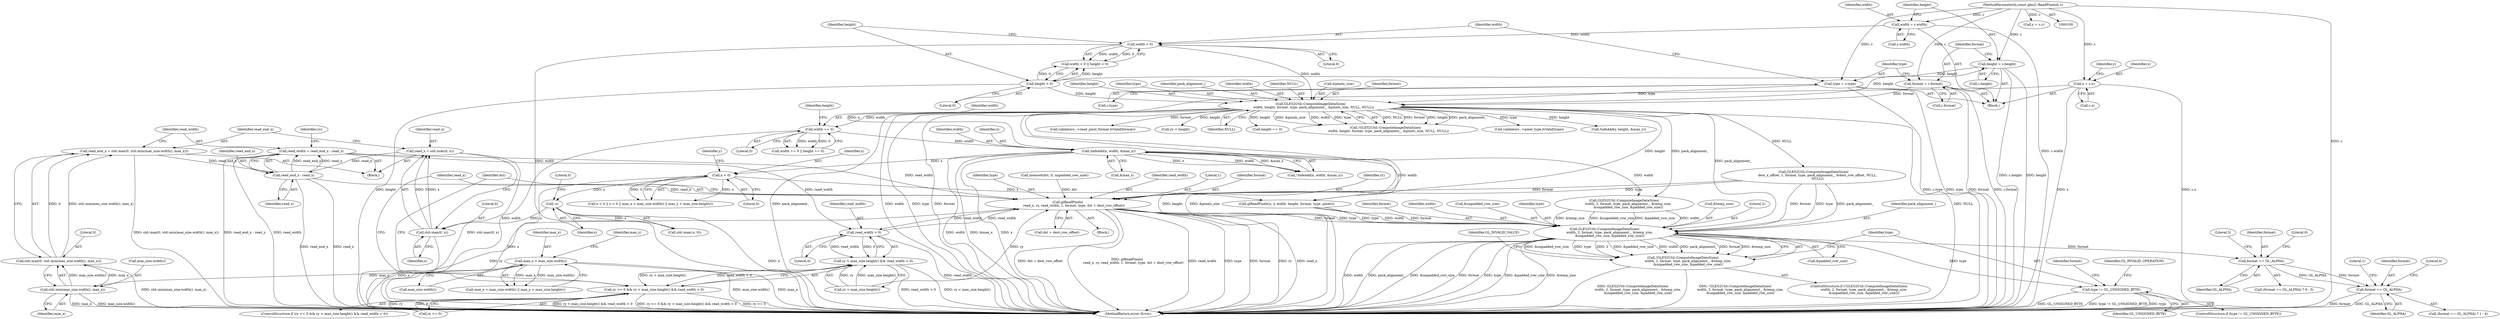 digraph "0_Chrome_3aad1a37affb1ab70d1897f2b03eb8c077264984_0@API" {
"1000359" [label="(Call,read_width = read_end_x - read_x)"];
"1000361" [label="(Call,read_end_x - read_x)"];
"1000351" [label="(Call,read_end_x = std::max(0, std::min(max_size.width(), max_x)))"];
"1000353" [label="(Call,std::max(0, std::min(max_size.width(), max_x)))"];
"1000355" [label="(Call,std::min(max_size.width(), max_x))"];
"1000280" [label="(Call,max_x > max_size.width())"];
"1000345" [label="(Call,read_x = std::max(0, x))"];
"1000347" [label="(Call,std::max(0, x))"];
"1000315" [label="(Call,-x)"];
"1000272" [label="(Call,x < 0)"];
"1000243" [label="(Call,SafeAdd(x, width, &max_x))"];
"1000105" [label="(Call,x = c.x)"];
"1000102" [label="(MethodParameterIn,const gles2::ReadPixels& c)"];
"1000225" [label="(Call,width == 0)"];
"1000159" [label="(Call,GLES2Util::ComputeImageDataSizes(\n      width, height, format, type, pack_alignment_, &pixels_size, NULL, NULL))"];
"1000142" [label="(Call,width < 0)"];
"1000117" [label="(Call,width = c.width)"];
"1000145" [label="(Call,height < 0)"];
"1000123" [label="(Call,height = c.height)"];
"1000129" [label="(Call,format = c.format)"];
"1000135" [label="(Call,type = c.type)"];
"1000394" [label="(Call,read_width > 0)"];
"1000390" [label="(Call,ry < max_size.height() && read_width > 0)"];
"1000386" [label="(Call,ry >= 0 && ry < max_size.height() && read_width > 0)"];
"1000398" [label="(Call,glReadPixels(\n            read_x, ry, read_width, 1, format, type, dst + dest_row_offset))"];
"1000460" [label="(Call,GLES2Util::ComputeImageDataSizes(\n          width, 2, format, type, pack_alignment_, &temp_size,\n          &unpadded_row_size, &padded_row_size))"];
"1000459" [label="(Call,!GLES2Util::ComputeImageDataSizes(\n          width, 2, format, type, pack_alignment_, &temp_size,\n          &unpadded_row_size, &padded_row_size))"];
"1000480" [label="(Call,type != GL_UNSIGNED_BYTE)"];
"1000501" [label="(Call,format == GL_ALPHA)"];
"1000510" [label="(Call,format == GL_ALPHA)"];
"1000224" [label="(Call,width == 0 || height == 0)"];
"1000227" [label="(Literal,0)"];
"1000465" [label="(Identifier,pack_alignment_)"];
"1000400" [label="(Identifier,ry)"];
"1000124" [label="(Identifier,height)"];
"1000385" [label="(ControlStructure,if (ry >= 0 && ry < max_size.height() && read_width > 0))"];
"1000226" [label="(Identifier,width)"];
"1000359" [label="(Call,read_width = read_end_x - read_x)"];
"1000137" [label="(Call,c.type)"];
"1000279" [label="(Call,max_x > max_size.width() || max_y > max_size.height())"];
"1000491" [label="(Identifier,format)"];
"1000277" [label="(Identifier,y)"];
"1000118" [label="(Identifier,width)"];
"1000367" [label="(Identifier,yy)"];
"1000463" [label="(Identifier,format)"];
"1000203" [label="(Call,validators_->read_pixel_format.IsValid(format))"];
"1000458" [label="(ControlStructure,if (!GLES2Util::ComputeImageDataSizes(\n          width, 2, format, type, pack_alignment_, &temp_size,\n          &unpadded_row_size, &padded_row_size)))"];
"1000399" [label="(Identifier,read_x)"];
"1000386" [label="(Call,ry >= 0 && ry < max_size.height() && read_width > 0)"];
"1000503" [label="(Identifier,GL_ALPHA)"];
"1000357" [label="(Identifier,max_x)"];
"1000272" [label="(Call,x < 0)"];
"1000129" [label="(Call,format = c.format)"];
"1000369" [label="(Call,yy < height)"];
"1000510" [label="(Call,format == GL_ALPHA)"];
"1000135" [label="(Call,type = c.type)"];
"1000405" [label="(Call,dst + dest_row_offset)"];
"1000362" [label="(Identifier,read_end_x)"];
"1000225" [label="(Call,width == 0)"];
"1000355" [label="(Call,std::min(max_size.width(), max_x))"];
"1000470" [label="(Call,&padded_row_size)"];
"1000246" [label="(Call,&max_x)"];
"1000404" [label="(Identifier,type)"];
"1000316" [label="(Identifier,x)"];
"1000131" [label="(Call,c.format)"];
"1000460" [label="(Call,GLES2Util::ComputeImageDataSizes(\n          width, 2, format, type, pack_alignment_, &temp_size,\n          &unpadded_row_size, &padded_row_size))"];
"1000165" [label="(Call,&pixels_size)"];
"1000361" [label="(Call,read_end_x - read_x)"];
"1000564" [label="(MethodReturn,error::Error)"];
"1000168" [label="(Identifier,NULL)"];
"1000480" [label="(Call,type != GL_UNSIGNED_BYTE)"];
"1000123" [label="(Call,height = c.height)"];
"1000286" [label="(Block,)"];
"1000513" [label="(Literal,1)"];
"1000381" [label="(Call,memset(dst, 0, unpadded_row_size))"];
"1000119" [label="(Call,c.width)"];
"1000159" [label="(Call,GLES2Util::ComputeImageDataSizes(\n      width, height, format, type, pack_alignment_, &pixels_size, NULL, NULL))"];
"1000105" [label="(Call,x = c.x)"];
"1000162" [label="(Identifier,format)"];
"1000505" [label="(Literal,3)"];
"1000485" [label="(Identifier,GL_INVALID_OPERATION)"];
"1000144" [label="(Literal,0)"];
"1000229" [label="(Identifier,height)"];
"1000500" [label="(Call,(format == GL_ALPHA) ? 0 : 3)"];
"1000345" [label="(Call,read_x = std::max(0, x))"];
"1000117" [label="(Call,width = c.width)"];
"1000107" [label="(Call,c.x)"];
"1000387" [label="(Call,ry >= 0)"];
"1000352" [label="(Identifier,read_end_x)"];
"1000284" [label="(Identifier,max_y)"];
"1000242" [label="(Call,!SafeAdd(x, width, &max_x))"];
"1000282" [label="(Call,max_size.width())"];
"1000245" [label="(Identifier,width)"];
"1000228" [label="(Call,height == 0)"];
"1000102" [label="(MethodParameterIn,const gles2::ReadPixels& c)"];
"1000511" [label="(Identifier,format)"];
"1000396" [label="(Literal,0)"];
"1000474" [label="(Identifier,GL_INVALID_VALUE)"];
"1000459" [label="(Call,!GLES2Util::ComputeImageDataSizes(\n          width, 2, format, type, pack_alignment_, &temp_size,\n          &unpadded_row_size, &padded_row_size))"];
"1000143" [label="(Identifier,width)"];
"1000161" [label="(Identifier,height)"];
"1000409" [label="(Identifier,dst)"];
"1000461" [label="(Identifier,width)"];
"1000141" [label="(Call,width < 0 || height < 0)"];
"1000314" [label="(Call,std::max(-x, 0))"];
"1000292" [label="(Call,GLES2Util::ComputeImageDataSizes(\n        width, 2, format, type, pack_alignment_, &temp_size,\n        &unpadded_row_size, &padded_row_size))"];
"1000142" [label="(Call,width < 0)"];
"1000315" [label="(Call,-x)"];
"1000468" [label="(Call,&unpadded_row_size)"];
"1000363" [label="(Identifier,read_x)"];
"1000244" [label="(Identifier,x)"];
"1000146" [label="(Identifier,height)"];
"1000351" [label="(Call,read_end_x = std::max(0, std::min(max_size.width(), max_x)))"];
"1000112" [label="(Identifier,y)"];
"1000346" [label="(Identifier,read_x)"];
"1000158" [label="(Call,!GLES2Util::ComputeImageDataSizes(\n      width, height, format, type, pack_alignment_, &pixels_size, NULL, NULL))"];
"1000502" [label="(Identifier,format)"];
"1000349" [label="(Identifier,x)"];
"1000271" [label="(Call,x < 0 || y < 0 || max_x > max_size.width() || max_y > max_size.height())"];
"1000163" [label="(Identifier,type)"];
"1000479" [label="(ControlStructure,if (type != GL_UNSIGNED_BYTE))"];
"1000401" [label="(Identifier,read_width)"];
"1000394" [label="(Call,read_width > 0)"];
"1000147" [label="(Literal,0)"];
"1000512" [label="(Identifier,GL_ALPHA)"];
"1000391" [label="(Call,ry < max_size.height())"];
"1000347" [label="(Call,std::max(0, x))"];
"1000464" [label="(Identifier,type)"];
"1000280" [label="(Call,max_x > max_size.width())"];
"1000348" [label="(Literal,0)"];
"1000321" [label="(Call,GLES2Util::ComputeImageDataSizes(\n        dest_x_offset, 1, format, type, pack_alignment_, &dest_row_offset, NULL,\n        NULL))"];
"1000509" [label="(Call,(format == GL_ALPHA) ? 1 : 4)"];
"1000390" [label="(Call,ry < max_size.height() && read_width > 0)"];
"1000125" [label="(Call,c.height)"];
"1000354" [label="(Literal,0)"];
"1000164" [label="(Identifier,pack_alignment_)"];
"1000514" [label="(Literal,4)"];
"1000145" [label="(Call,height < 0)"];
"1000214" [label="(Call,validators_->pixel_type.IsValid(type))"];
"1000395" [label="(Identifier,read_width)"];
"1000397" [label="(Block,)"];
"1000130" [label="(Identifier,format)"];
"1000281" [label="(Identifier,max_x)"];
"1000402" [label="(Literal,1)"];
"1000501" [label="(Call,format == GL_ALPHA)"];
"1000249" [label="(Call,SafeAdd(y, height, &max_y))"];
"1000466" [label="(Call,&temp_size)"];
"1000413" [label="(Call,glReadPixels(x, y, width, height, format, type, pixels))"];
"1000103" [label="(Block,)"];
"1000273" [label="(Identifier,x)"];
"1000356" [label="(Call,max_size.width())"];
"1000106" [label="(Identifier,x)"];
"1000111" [label="(Call,y = c.y)"];
"1000482" [label="(Identifier,GL_UNSIGNED_BYTE)"];
"1000243" [label="(Call,SafeAdd(x, width, &max_x))"];
"1000504" [label="(Literal,0)"];
"1000398" [label="(Call,glReadPixels(\n            read_x, ry, read_width, 1, format, type, dst + dest_row_offset))"];
"1000360" [label="(Identifier,read_width)"];
"1000317" [label="(Literal,0)"];
"1000353" [label="(Call,std::max(0, std::min(max_size.width(), max_x)))"];
"1000160" [label="(Identifier,width)"];
"1000462" [label="(Literal,2)"];
"1000481" [label="(Identifier,type)"];
"1000167" [label="(Identifier,NULL)"];
"1000403" [label="(Identifier,format)"];
"1000274" [label="(Literal,0)"];
"1000136" [label="(Identifier,type)"];
"1000359" -> "1000286"  [label="AST: "];
"1000359" -> "1000361"  [label="CFG: "];
"1000360" -> "1000359"  [label="AST: "];
"1000361" -> "1000359"  [label="AST: "];
"1000367" -> "1000359"  [label="CFG: "];
"1000359" -> "1000564"  [label="DDG: read_end_x - read_x"];
"1000359" -> "1000564"  [label="DDG: read_width"];
"1000361" -> "1000359"  [label="DDG: read_end_x"];
"1000361" -> "1000359"  [label="DDG: read_x"];
"1000359" -> "1000394"  [label="DDG: read_width"];
"1000359" -> "1000398"  [label="DDG: read_width"];
"1000361" -> "1000363"  [label="CFG: "];
"1000362" -> "1000361"  [label="AST: "];
"1000363" -> "1000361"  [label="AST: "];
"1000361" -> "1000564"  [label="DDG: read_end_x"];
"1000361" -> "1000564"  [label="DDG: read_x"];
"1000351" -> "1000361"  [label="DDG: read_end_x"];
"1000345" -> "1000361"  [label="DDG: read_x"];
"1000361" -> "1000398"  [label="DDG: read_x"];
"1000351" -> "1000286"  [label="AST: "];
"1000351" -> "1000353"  [label="CFG: "];
"1000352" -> "1000351"  [label="AST: "];
"1000353" -> "1000351"  [label="AST: "];
"1000360" -> "1000351"  [label="CFG: "];
"1000351" -> "1000564"  [label="DDG: std::max(0, std::min(max_size.width(), max_x))"];
"1000353" -> "1000351"  [label="DDG: 0"];
"1000353" -> "1000351"  [label="DDG: std::min(max_size.width(), max_x)"];
"1000353" -> "1000355"  [label="CFG: "];
"1000354" -> "1000353"  [label="AST: "];
"1000355" -> "1000353"  [label="AST: "];
"1000353" -> "1000564"  [label="DDG: std::min(max_size.width(), max_x)"];
"1000355" -> "1000353"  [label="DDG: max_size.width()"];
"1000355" -> "1000353"  [label="DDG: max_x"];
"1000355" -> "1000357"  [label="CFG: "];
"1000356" -> "1000355"  [label="AST: "];
"1000357" -> "1000355"  [label="AST: "];
"1000355" -> "1000564"  [label="DDG: max_size.width()"];
"1000355" -> "1000564"  [label="DDG: max_x"];
"1000280" -> "1000355"  [label="DDG: max_x"];
"1000280" -> "1000279"  [label="AST: "];
"1000280" -> "1000282"  [label="CFG: "];
"1000281" -> "1000280"  [label="AST: "];
"1000282" -> "1000280"  [label="AST: "];
"1000284" -> "1000280"  [label="CFG: "];
"1000279" -> "1000280"  [label="CFG: "];
"1000280" -> "1000564"  [label="DDG: max_size.width()"];
"1000280" -> "1000564"  [label="DDG: max_x"];
"1000280" -> "1000279"  [label="DDG: max_x"];
"1000280" -> "1000279"  [label="DDG: max_size.width()"];
"1000345" -> "1000286"  [label="AST: "];
"1000345" -> "1000347"  [label="CFG: "];
"1000346" -> "1000345"  [label="AST: "];
"1000347" -> "1000345"  [label="AST: "];
"1000352" -> "1000345"  [label="CFG: "];
"1000345" -> "1000564"  [label="DDG: std::max(0, x)"];
"1000347" -> "1000345"  [label="DDG: 0"];
"1000347" -> "1000345"  [label="DDG: x"];
"1000347" -> "1000349"  [label="CFG: "];
"1000348" -> "1000347"  [label="AST: "];
"1000349" -> "1000347"  [label="AST: "];
"1000347" -> "1000564"  [label="DDG: x"];
"1000315" -> "1000347"  [label="DDG: x"];
"1000315" -> "1000314"  [label="AST: "];
"1000315" -> "1000316"  [label="CFG: "];
"1000316" -> "1000315"  [label="AST: "];
"1000317" -> "1000315"  [label="CFG: "];
"1000315" -> "1000564"  [label="DDG: x"];
"1000315" -> "1000314"  [label="DDG: x"];
"1000272" -> "1000315"  [label="DDG: x"];
"1000272" -> "1000271"  [label="AST: "];
"1000272" -> "1000274"  [label="CFG: "];
"1000273" -> "1000272"  [label="AST: "];
"1000274" -> "1000272"  [label="AST: "];
"1000277" -> "1000272"  [label="CFG: "];
"1000271" -> "1000272"  [label="CFG: "];
"1000272" -> "1000564"  [label="DDG: x"];
"1000272" -> "1000271"  [label="DDG: x"];
"1000272" -> "1000271"  [label="DDG: 0"];
"1000243" -> "1000272"  [label="DDG: x"];
"1000272" -> "1000413"  [label="DDG: x"];
"1000243" -> "1000242"  [label="AST: "];
"1000243" -> "1000246"  [label="CFG: "];
"1000244" -> "1000243"  [label="AST: "];
"1000245" -> "1000243"  [label="AST: "];
"1000246" -> "1000243"  [label="AST: "];
"1000242" -> "1000243"  [label="CFG: "];
"1000243" -> "1000564"  [label="DDG: x"];
"1000243" -> "1000564"  [label="DDG: width"];
"1000243" -> "1000564"  [label="DDG: &max_x"];
"1000243" -> "1000242"  [label="DDG: x"];
"1000243" -> "1000242"  [label="DDG: width"];
"1000243" -> "1000242"  [label="DDG: &max_x"];
"1000105" -> "1000243"  [label="DDG: x"];
"1000225" -> "1000243"  [label="DDG: width"];
"1000243" -> "1000292"  [label="DDG: width"];
"1000243" -> "1000413"  [label="DDG: width"];
"1000105" -> "1000103"  [label="AST: "];
"1000105" -> "1000107"  [label="CFG: "];
"1000106" -> "1000105"  [label="AST: "];
"1000107" -> "1000105"  [label="AST: "];
"1000112" -> "1000105"  [label="CFG: "];
"1000105" -> "1000564"  [label="DDG: c.x"];
"1000105" -> "1000564"  [label="DDG: x"];
"1000102" -> "1000105"  [label="DDG: c"];
"1000102" -> "1000100"  [label="AST: "];
"1000102" -> "1000564"  [label="DDG: c"];
"1000102" -> "1000111"  [label="DDG: c"];
"1000102" -> "1000117"  [label="DDG: c"];
"1000102" -> "1000123"  [label="DDG: c"];
"1000102" -> "1000129"  [label="DDG: c"];
"1000102" -> "1000135"  [label="DDG: c"];
"1000225" -> "1000224"  [label="AST: "];
"1000225" -> "1000227"  [label="CFG: "];
"1000226" -> "1000225"  [label="AST: "];
"1000227" -> "1000225"  [label="AST: "];
"1000229" -> "1000225"  [label="CFG: "];
"1000224" -> "1000225"  [label="CFG: "];
"1000225" -> "1000564"  [label="DDG: width"];
"1000225" -> "1000224"  [label="DDG: width"];
"1000225" -> "1000224"  [label="DDG: 0"];
"1000159" -> "1000225"  [label="DDG: width"];
"1000159" -> "1000158"  [label="AST: "];
"1000159" -> "1000168"  [label="CFG: "];
"1000160" -> "1000159"  [label="AST: "];
"1000161" -> "1000159"  [label="AST: "];
"1000162" -> "1000159"  [label="AST: "];
"1000163" -> "1000159"  [label="AST: "];
"1000164" -> "1000159"  [label="AST: "];
"1000165" -> "1000159"  [label="AST: "];
"1000167" -> "1000159"  [label="AST: "];
"1000168" -> "1000159"  [label="AST: "];
"1000158" -> "1000159"  [label="CFG: "];
"1000159" -> "1000564"  [label="DDG: NULL"];
"1000159" -> "1000564"  [label="DDG: pack_alignment_"];
"1000159" -> "1000564"  [label="DDG: width"];
"1000159" -> "1000564"  [label="DDG: type"];
"1000159" -> "1000564"  [label="DDG: format"];
"1000159" -> "1000564"  [label="DDG: height"];
"1000159" -> "1000564"  [label="DDG: &pixels_size"];
"1000159" -> "1000158"  [label="DDG: NULL"];
"1000159" -> "1000158"  [label="DDG: format"];
"1000159" -> "1000158"  [label="DDG: height"];
"1000159" -> "1000158"  [label="DDG: pack_alignment_"];
"1000159" -> "1000158"  [label="DDG: &pixels_size"];
"1000159" -> "1000158"  [label="DDG: width"];
"1000159" -> "1000158"  [label="DDG: type"];
"1000142" -> "1000159"  [label="DDG: width"];
"1000145" -> "1000159"  [label="DDG: height"];
"1000123" -> "1000159"  [label="DDG: height"];
"1000129" -> "1000159"  [label="DDG: format"];
"1000135" -> "1000159"  [label="DDG: type"];
"1000159" -> "1000203"  [label="DDG: format"];
"1000159" -> "1000214"  [label="DDG: type"];
"1000159" -> "1000228"  [label="DDG: height"];
"1000159" -> "1000249"  [label="DDG: height"];
"1000159" -> "1000292"  [label="DDG: pack_alignment_"];
"1000159" -> "1000321"  [label="DDG: NULL"];
"1000159" -> "1000369"  [label="DDG: height"];
"1000159" -> "1000413"  [label="DDG: height"];
"1000159" -> "1000460"  [label="DDG: pack_alignment_"];
"1000142" -> "1000141"  [label="AST: "];
"1000142" -> "1000144"  [label="CFG: "];
"1000143" -> "1000142"  [label="AST: "];
"1000144" -> "1000142"  [label="AST: "];
"1000146" -> "1000142"  [label="CFG: "];
"1000141" -> "1000142"  [label="CFG: "];
"1000142" -> "1000564"  [label="DDG: width"];
"1000142" -> "1000141"  [label="DDG: width"];
"1000142" -> "1000141"  [label="DDG: 0"];
"1000117" -> "1000142"  [label="DDG: width"];
"1000117" -> "1000103"  [label="AST: "];
"1000117" -> "1000119"  [label="CFG: "];
"1000118" -> "1000117"  [label="AST: "];
"1000119" -> "1000117"  [label="AST: "];
"1000124" -> "1000117"  [label="CFG: "];
"1000117" -> "1000564"  [label="DDG: c.width"];
"1000145" -> "1000141"  [label="AST: "];
"1000145" -> "1000147"  [label="CFG: "];
"1000146" -> "1000145"  [label="AST: "];
"1000147" -> "1000145"  [label="AST: "];
"1000141" -> "1000145"  [label="CFG: "];
"1000145" -> "1000564"  [label="DDG: height"];
"1000145" -> "1000141"  [label="DDG: height"];
"1000145" -> "1000141"  [label="DDG: 0"];
"1000123" -> "1000145"  [label="DDG: height"];
"1000123" -> "1000103"  [label="AST: "];
"1000123" -> "1000125"  [label="CFG: "];
"1000124" -> "1000123"  [label="AST: "];
"1000125" -> "1000123"  [label="AST: "];
"1000130" -> "1000123"  [label="CFG: "];
"1000123" -> "1000564"  [label="DDG: c.height"];
"1000123" -> "1000564"  [label="DDG: height"];
"1000129" -> "1000103"  [label="AST: "];
"1000129" -> "1000131"  [label="CFG: "];
"1000130" -> "1000129"  [label="AST: "];
"1000131" -> "1000129"  [label="AST: "];
"1000136" -> "1000129"  [label="CFG: "];
"1000129" -> "1000564"  [label="DDG: format"];
"1000129" -> "1000564"  [label="DDG: c.format"];
"1000135" -> "1000103"  [label="AST: "];
"1000135" -> "1000137"  [label="CFG: "];
"1000136" -> "1000135"  [label="AST: "];
"1000137" -> "1000135"  [label="AST: "];
"1000143" -> "1000135"  [label="CFG: "];
"1000135" -> "1000564"  [label="DDG: type"];
"1000135" -> "1000564"  [label="DDG: c.type"];
"1000394" -> "1000390"  [label="AST: "];
"1000394" -> "1000396"  [label="CFG: "];
"1000395" -> "1000394"  [label="AST: "];
"1000396" -> "1000394"  [label="AST: "];
"1000390" -> "1000394"  [label="CFG: "];
"1000394" -> "1000564"  [label="DDG: read_width"];
"1000394" -> "1000390"  [label="DDG: read_width"];
"1000394" -> "1000390"  [label="DDG: 0"];
"1000398" -> "1000394"  [label="DDG: read_width"];
"1000394" -> "1000398"  [label="DDG: read_width"];
"1000390" -> "1000386"  [label="AST: "];
"1000390" -> "1000391"  [label="CFG: "];
"1000391" -> "1000390"  [label="AST: "];
"1000386" -> "1000390"  [label="CFG: "];
"1000390" -> "1000564"  [label="DDG: read_width > 0"];
"1000390" -> "1000564"  [label="DDG: ry < max_size.height()"];
"1000390" -> "1000386"  [label="DDG: ry < max_size.height()"];
"1000390" -> "1000386"  [label="DDG: read_width > 0"];
"1000391" -> "1000390"  [label="DDG: ry"];
"1000391" -> "1000390"  [label="DDG: max_size.height()"];
"1000386" -> "1000385"  [label="AST: "];
"1000386" -> "1000387"  [label="CFG: "];
"1000387" -> "1000386"  [label="AST: "];
"1000399" -> "1000386"  [label="CFG: "];
"1000409" -> "1000386"  [label="CFG: "];
"1000386" -> "1000564"  [label="DDG: ry >= 0"];
"1000386" -> "1000564"  [label="DDG: ry < max_size.height() && read_width > 0"];
"1000386" -> "1000564"  [label="DDG: ry >= 0 && ry < max_size.height() && read_width > 0"];
"1000387" -> "1000386"  [label="DDG: ry"];
"1000387" -> "1000386"  [label="DDG: 0"];
"1000398" -> "1000397"  [label="AST: "];
"1000398" -> "1000405"  [label="CFG: "];
"1000399" -> "1000398"  [label="AST: "];
"1000400" -> "1000398"  [label="AST: "];
"1000401" -> "1000398"  [label="AST: "];
"1000402" -> "1000398"  [label="AST: "];
"1000403" -> "1000398"  [label="AST: "];
"1000404" -> "1000398"  [label="AST: "];
"1000405" -> "1000398"  [label="AST: "];
"1000409" -> "1000398"  [label="CFG: "];
"1000398" -> "1000564"  [label="DDG: dst + dest_row_offset"];
"1000398" -> "1000564"  [label="DDG: glReadPixels(\n            read_x, ry, read_width, 1, format, type, dst + dest_row_offset)"];
"1000398" -> "1000564"  [label="DDG: read_width"];
"1000398" -> "1000564"  [label="DDG: type"];
"1000398" -> "1000564"  [label="DDG: format"];
"1000398" -> "1000564"  [label="DDG: ry"];
"1000398" -> "1000564"  [label="DDG: read_x"];
"1000391" -> "1000398"  [label="DDG: ry"];
"1000387" -> "1000398"  [label="DDG: ry"];
"1000321" -> "1000398"  [label="DDG: format"];
"1000321" -> "1000398"  [label="DDG: type"];
"1000381" -> "1000398"  [label="DDG: dst"];
"1000398" -> "1000460"  [label="DDG: format"];
"1000398" -> "1000460"  [label="DDG: type"];
"1000460" -> "1000459"  [label="AST: "];
"1000460" -> "1000470"  [label="CFG: "];
"1000461" -> "1000460"  [label="AST: "];
"1000462" -> "1000460"  [label="AST: "];
"1000463" -> "1000460"  [label="AST: "];
"1000464" -> "1000460"  [label="AST: "];
"1000465" -> "1000460"  [label="AST: "];
"1000466" -> "1000460"  [label="AST: "];
"1000468" -> "1000460"  [label="AST: "];
"1000470" -> "1000460"  [label="AST: "];
"1000459" -> "1000460"  [label="CFG: "];
"1000460" -> "1000564"  [label="DDG: width"];
"1000460" -> "1000564"  [label="DDG: pack_alignment_"];
"1000460" -> "1000564"  [label="DDG: &unpadded_row_size"];
"1000460" -> "1000564"  [label="DDG: format"];
"1000460" -> "1000564"  [label="DDG: type"];
"1000460" -> "1000564"  [label="DDG: &padded_row_size"];
"1000460" -> "1000564"  [label="DDG: &temp_size"];
"1000460" -> "1000459"  [label="DDG: &unpadded_row_size"];
"1000460" -> "1000459"  [label="DDG: type"];
"1000460" -> "1000459"  [label="DDG: 2"];
"1000460" -> "1000459"  [label="DDG: &padded_row_size"];
"1000460" -> "1000459"  [label="DDG: width"];
"1000460" -> "1000459"  [label="DDG: pack_alignment_"];
"1000460" -> "1000459"  [label="DDG: format"];
"1000460" -> "1000459"  [label="DDG: &temp_size"];
"1000292" -> "1000460"  [label="DDG: width"];
"1000292" -> "1000460"  [label="DDG: &temp_size"];
"1000292" -> "1000460"  [label="DDG: &unpadded_row_size"];
"1000292" -> "1000460"  [label="DDG: &padded_row_size"];
"1000413" -> "1000460"  [label="DDG: width"];
"1000413" -> "1000460"  [label="DDG: format"];
"1000413" -> "1000460"  [label="DDG: type"];
"1000321" -> "1000460"  [label="DDG: format"];
"1000321" -> "1000460"  [label="DDG: type"];
"1000321" -> "1000460"  [label="DDG: pack_alignment_"];
"1000460" -> "1000480"  [label="DDG: type"];
"1000460" -> "1000501"  [label="DDG: format"];
"1000459" -> "1000458"  [label="AST: "];
"1000474" -> "1000459"  [label="CFG: "];
"1000481" -> "1000459"  [label="CFG: "];
"1000459" -> "1000564"  [label="DDG: GLES2Util::ComputeImageDataSizes(\n          width, 2, format, type, pack_alignment_, &temp_size,\n          &unpadded_row_size, &padded_row_size)"];
"1000459" -> "1000564"  [label="DDG: !GLES2Util::ComputeImageDataSizes(\n          width, 2, format, type, pack_alignment_, &temp_size,\n          &unpadded_row_size, &padded_row_size)"];
"1000480" -> "1000479"  [label="AST: "];
"1000480" -> "1000482"  [label="CFG: "];
"1000481" -> "1000480"  [label="AST: "];
"1000482" -> "1000480"  [label="AST: "];
"1000485" -> "1000480"  [label="CFG: "];
"1000491" -> "1000480"  [label="CFG: "];
"1000480" -> "1000564"  [label="DDG: type != GL_UNSIGNED_BYTE"];
"1000480" -> "1000564"  [label="DDG: type"];
"1000480" -> "1000564"  [label="DDG: GL_UNSIGNED_BYTE"];
"1000501" -> "1000500"  [label="AST: "];
"1000501" -> "1000503"  [label="CFG: "];
"1000502" -> "1000501"  [label="AST: "];
"1000503" -> "1000501"  [label="AST: "];
"1000504" -> "1000501"  [label="CFG: "];
"1000505" -> "1000501"  [label="CFG: "];
"1000501" -> "1000510"  [label="DDG: format"];
"1000501" -> "1000510"  [label="DDG: GL_ALPHA"];
"1000510" -> "1000509"  [label="AST: "];
"1000510" -> "1000512"  [label="CFG: "];
"1000511" -> "1000510"  [label="AST: "];
"1000512" -> "1000510"  [label="AST: "];
"1000513" -> "1000510"  [label="CFG: "];
"1000514" -> "1000510"  [label="CFG: "];
"1000510" -> "1000564"  [label="DDG: format"];
"1000510" -> "1000564"  [label="DDG: GL_ALPHA"];
}
